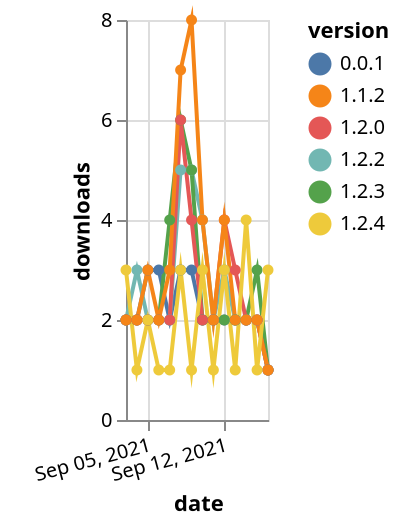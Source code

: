 {"$schema": "https://vega.github.io/schema/vega-lite/v5.json", "description": "A simple bar chart with embedded data.", "data": {"values": [{"date": "2021-09-03", "total": 2640, "delta": 2, "version": "0.0.1"}, {"date": "2021-09-04", "total": 2642, "delta": 2, "version": "0.0.1"}, {"date": "2021-09-05", "total": 2645, "delta": 3, "version": "0.0.1"}, {"date": "2021-09-06", "total": 2648, "delta": 3, "version": "0.0.1"}, {"date": "2021-09-07", "total": 2650, "delta": 2, "version": "0.0.1"}, {"date": "2021-09-08", "total": 2653, "delta": 3, "version": "0.0.1"}, {"date": "2021-09-09", "total": 2656, "delta": 3, "version": "0.0.1"}, {"date": "2021-09-10", "total": 2658, "delta": 2, "version": "0.0.1"}, {"date": "2021-09-11", "total": 2660, "delta": 2, "version": "0.0.1"}, {"date": "2021-09-12", "total": 2662, "delta": 2, "version": "0.0.1"}, {"date": "2021-09-13", "total": 2664, "delta": 2, "version": "0.0.1"}, {"date": "2021-09-14", "total": 2666, "delta": 2, "version": "0.0.1"}, {"date": "2021-09-15", "total": 2668, "delta": 2, "version": "0.0.1"}, {"date": "2021-09-16", "total": 2669, "delta": 1, "version": "0.0.1"}, {"date": "2021-09-03", "total": 2518, "delta": 2, "version": "1.2.2"}, {"date": "2021-09-04", "total": 2521, "delta": 3, "version": "1.2.2"}, {"date": "2021-09-05", "total": 2523, "delta": 2, "version": "1.2.2"}, {"date": "2021-09-06", "total": 2525, "delta": 2, "version": "1.2.2"}, {"date": "2021-09-07", "total": 2527, "delta": 2, "version": "1.2.2"}, {"date": "2021-09-08", "total": 2532, "delta": 5, "version": "1.2.2"}, {"date": "2021-09-09", "total": 2537, "delta": 5, "version": "1.2.2"}, {"date": "2021-09-10", "total": 2541, "delta": 4, "version": "1.2.2"}, {"date": "2021-09-11", "total": 2543, "delta": 2, "version": "1.2.2"}, {"date": "2021-09-12", "total": 2546, "delta": 3, "version": "1.2.2"}, {"date": "2021-09-13", "total": 2548, "delta": 2, "version": "1.2.2"}, {"date": "2021-09-14", "total": 2550, "delta": 2, "version": "1.2.2"}, {"date": "2021-09-15", "total": 2552, "delta": 2, "version": "1.2.2"}, {"date": "2021-09-16", "total": 2553, "delta": 1, "version": "1.2.2"}, {"date": "2021-09-03", "total": 2695, "delta": 2, "version": "1.2.3"}, {"date": "2021-09-04", "total": 2697, "delta": 2, "version": "1.2.3"}, {"date": "2021-09-05", "total": 2699, "delta": 2, "version": "1.2.3"}, {"date": "2021-09-06", "total": 2701, "delta": 2, "version": "1.2.3"}, {"date": "2021-09-07", "total": 2705, "delta": 4, "version": "1.2.3"}, {"date": "2021-09-08", "total": 2711, "delta": 6, "version": "1.2.3"}, {"date": "2021-09-09", "total": 2716, "delta": 5, "version": "1.2.3"}, {"date": "2021-09-10", "total": 2718, "delta": 2, "version": "1.2.3"}, {"date": "2021-09-11", "total": 2720, "delta": 2, "version": "1.2.3"}, {"date": "2021-09-12", "total": 2722, "delta": 2, "version": "1.2.3"}, {"date": "2021-09-13", "total": 2724, "delta": 2, "version": "1.2.3"}, {"date": "2021-09-14", "total": 2726, "delta": 2, "version": "1.2.3"}, {"date": "2021-09-15", "total": 2729, "delta": 3, "version": "1.2.3"}, {"date": "2021-09-16", "total": 2730, "delta": 1, "version": "1.2.3"}, {"date": "2021-09-03", "total": 2632, "delta": 2, "version": "1.2.0"}, {"date": "2021-09-04", "total": 2634, "delta": 2, "version": "1.2.0"}, {"date": "2021-09-05", "total": 2636, "delta": 2, "version": "1.2.0"}, {"date": "2021-09-06", "total": 2638, "delta": 2, "version": "1.2.0"}, {"date": "2021-09-07", "total": 2640, "delta": 2, "version": "1.2.0"}, {"date": "2021-09-08", "total": 2646, "delta": 6, "version": "1.2.0"}, {"date": "2021-09-09", "total": 2650, "delta": 4, "version": "1.2.0"}, {"date": "2021-09-10", "total": 2652, "delta": 2, "version": "1.2.0"}, {"date": "2021-09-11", "total": 2654, "delta": 2, "version": "1.2.0"}, {"date": "2021-09-12", "total": 2658, "delta": 4, "version": "1.2.0"}, {"date": "2021-09-13", "total": 2661, "delta": 3, "version": "1.2.0"}, {"date": "2021-09-14", "total": 2663, "delta": 2, "version": "1.2.0"}, {"date": "2021-09-15", "total": 2665, "delta": 2, "version": "1.2.0"}, {"date": "2021-09-16", "total": 2666, "delta": 1, "version": "1.2.0"}, {"date": "2021-09-03", "total": 3106, "delta": 2, "version": "1.1.2"}, {"date": "2021-09-04", "total": 3108, "delta": 2, "version": "1.1.2"}, {"date": "2021-09-05", "total": 3111, "delta": 3, "version": "1.1.2"}, {"date": "2021-09-06", "total": 3113, "delta": 2, "version": "1.1.2"}, {"date": "2021-09-07", "total": 3116, "delta": 3, "version": "1.1.2"}, {"date": "2021-09-08", "total": 3123, "delta": 7, "version": "1.1.2"}, {"date": "2021-09-09", "total": 3131, "delta": 8, "version": "1.1.2"}, {"date": "2021-09-10", "total": 3135, "delta": 4, "version": "1.1.2"}, {"date": "2021-09-11", "total": 3137, "delta": 2, "version": "1.1.2"}, {"date": "2021-09-12", "total": 3141, "delta": 4, "version": "1.1.2"}, {"date": "2021-09-13", "total": 3143, "delta": 2, "version": "1.1.2"}, {"date": "2021-09-14", "total": 3145, "delta": 2, "version": "1.1.2"}, {"date": "2021-09-15", "total": 3147, "delta": 2, "version": "1.1.2"}, {"date": "2021-09-16", "total": 3148, "delta": 1, "version": "1.1.2"}, {"date": "2021-09-03", "total": 663, "delta": 3, "version": "1.2.4"}, {"date": "2021-09-04", "total": 664, "delta": 1, "version": "1.2.4"}, {"date": "2021-09-05", "total": 666, "delta": 2, "version": "1.2.4"}, {"date": "2021-09-06", "total": 667, "delta": 1, "version": "1.2.4"}, {"date": "2021-09-07", "total": 668, "delta": 1, "version": "1.2.4"}, {"date": "2021-09-08", "total": 671, "delta": 3, "version": "1.2.4"}, {"date": "2021-09-09", "total": 672, "delta": 1, "version": "1.2.4"}, {"date": "2021-09-10", "total": 675, "delta": 3, "version": "1.2.4"}, {"date": "2021-09-11", "total": 676, "delta": 1, "version": "1.2.4"}, {"date": "2021-09-12", "total": 679, "delta": 3, "version": "1.2.4"}, {"date": "2021-09-13", "total": 680, "delta": 1, "version": "1.2.4"}, {"date": "2021-09-14", "total": 684, "delta": 4, "version": "1.2.4"}, {"date": "2021-09-15", "total": 685, "delta": 1, "version": "1.2.4"}, {"date": "2021-09-16", "total": 688, "delta": 3, "version": "1.2.4"}]}, "width": "container", "mark": {"type": "line", "point": {"filled": true}}, "encoding": {"x": {"field": "date", "type": "temporal", "timeUnit": "yearmonthdate", "title": "date", "axis": {"labelAngle": -15}}, "y": {"field": "delta", "type": "quantitative", "title": "downloads"}, "color": {"field": "version", "type": "nominal"}, "tooltip": {"field": "delta"}}}